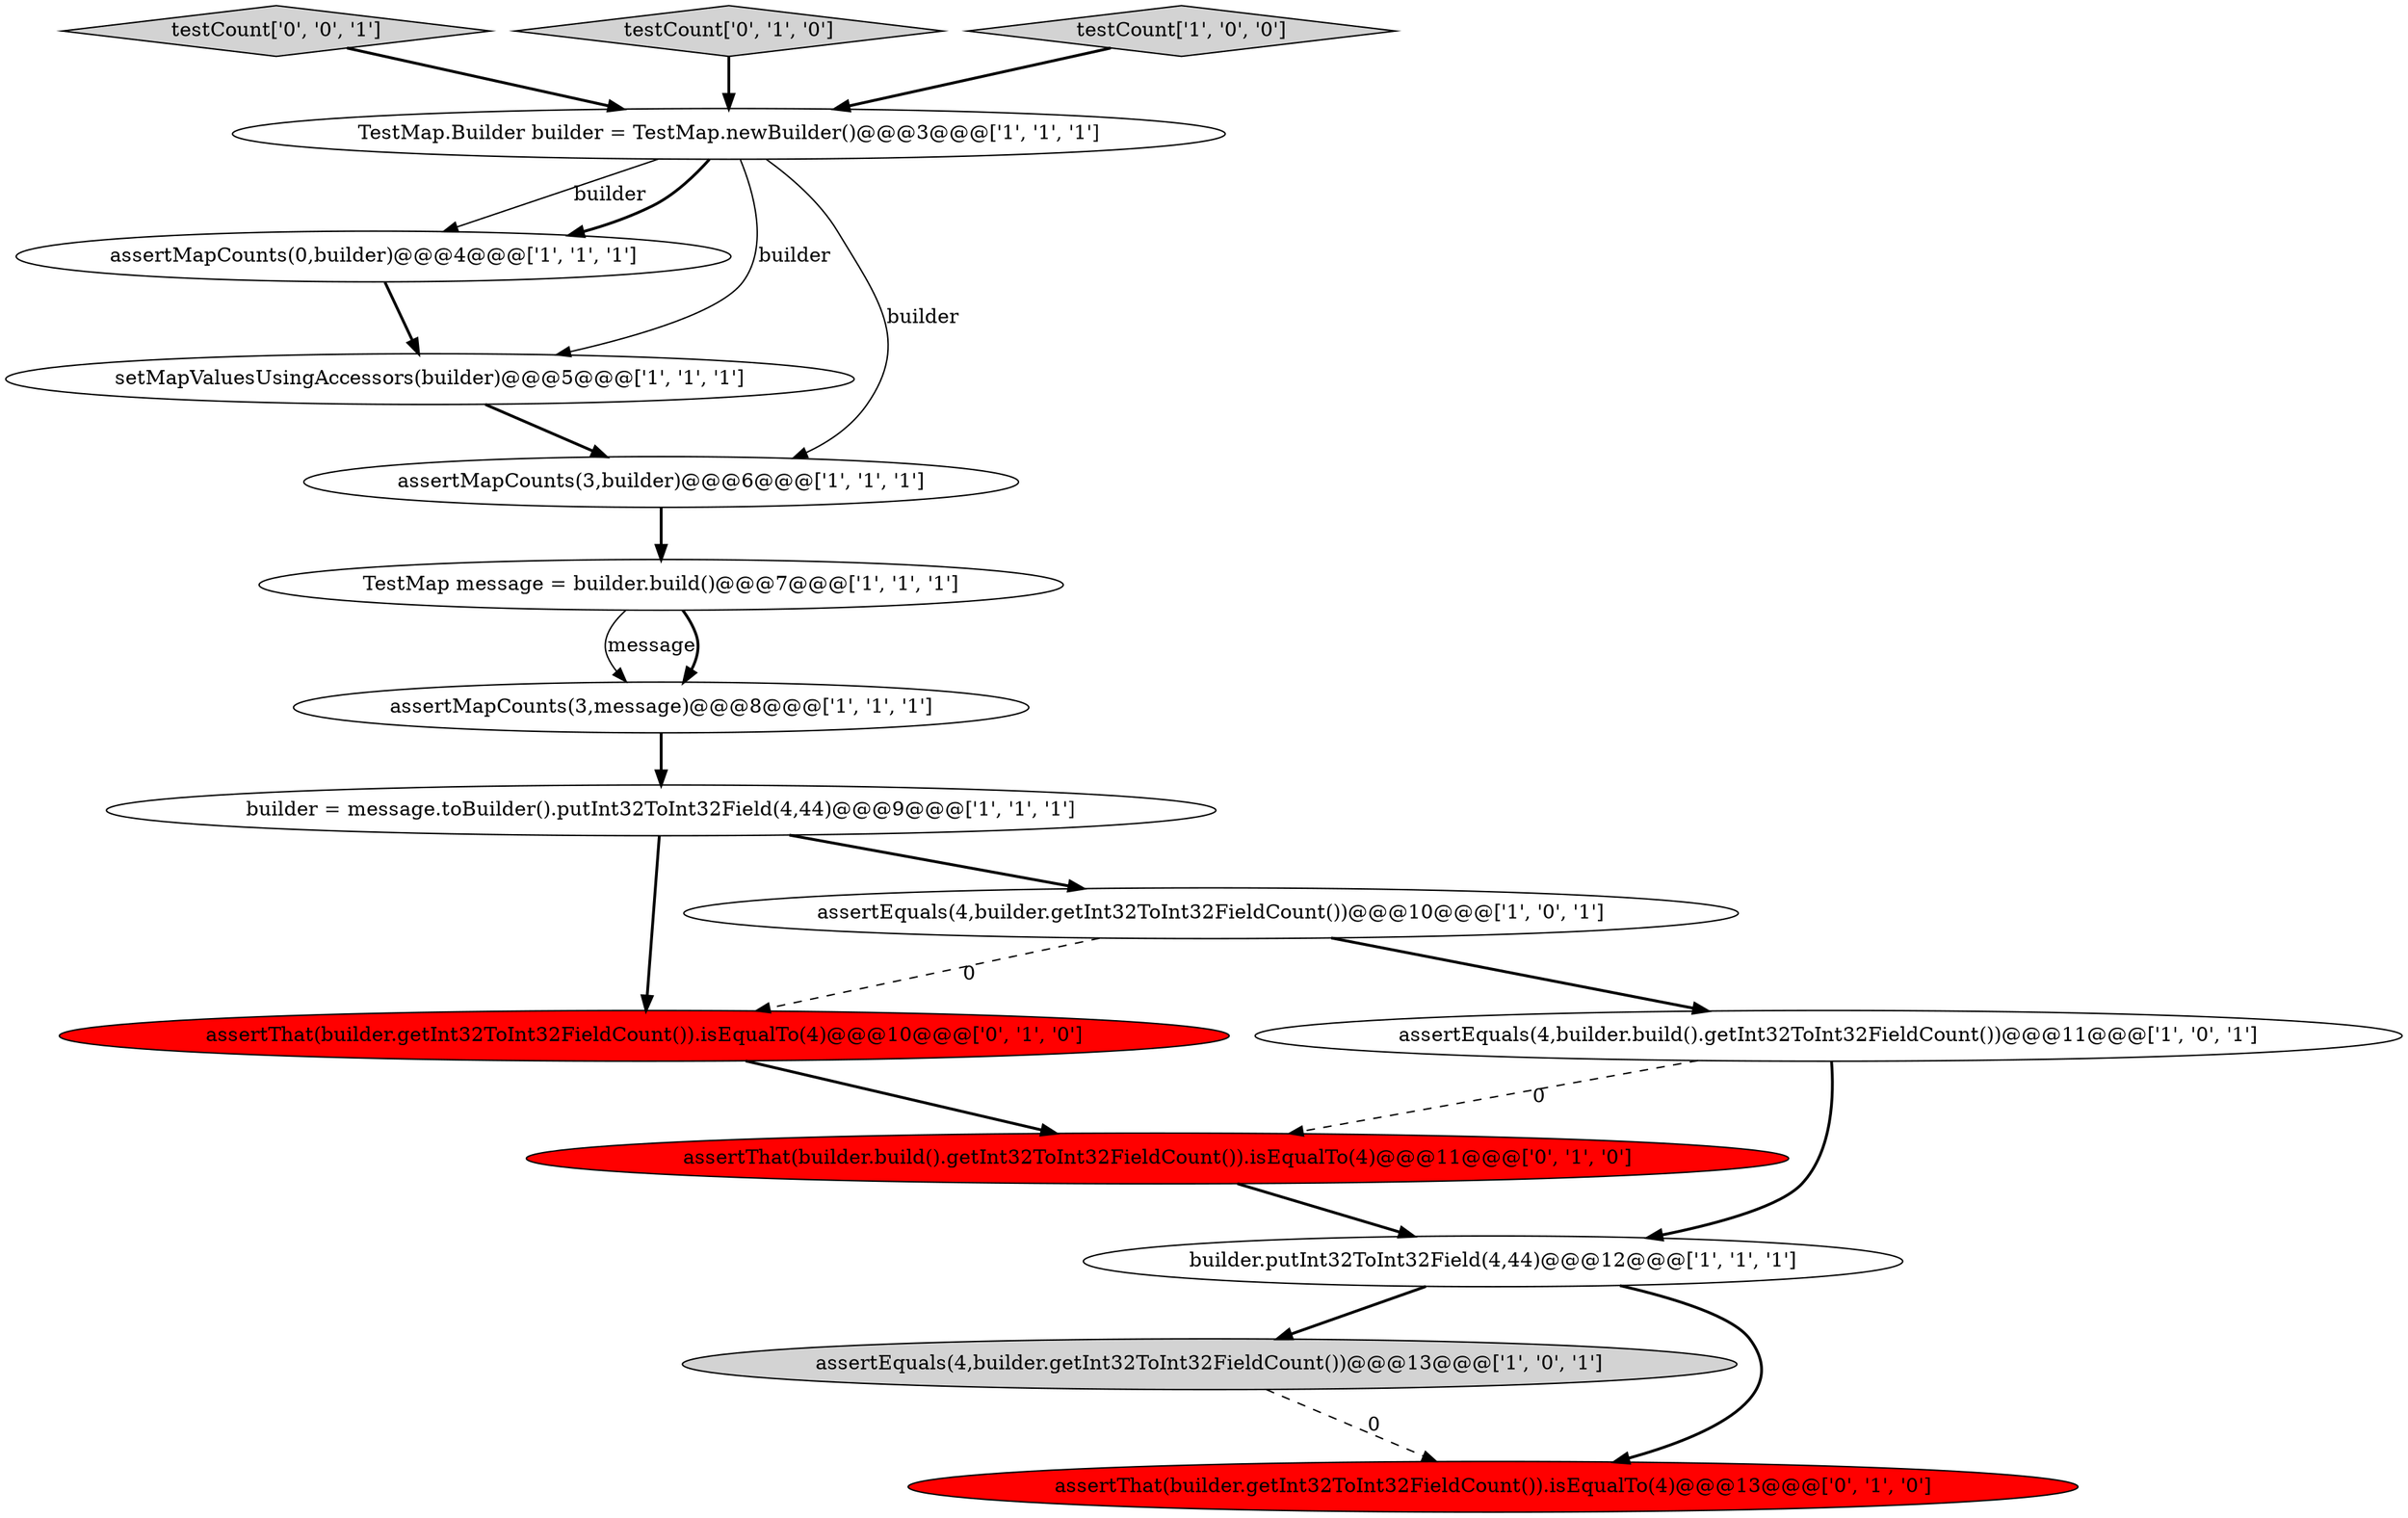 digraph {
11 [style = filled, label = "assertMapCounts(3,message)@@@8@@@['1', '1', '1']", fillcolor = white, shape = ellipse image = "AAA0AAABBB1BBB"];
4 [style = filled, label = "assertMapCounts(0,builder)@@@4@@@['1', '1', '1']", fillcolor = white, shape = ellipse image = "AAA0AAABBB1BBB"];
9 [style = filled, label = "assertEquals(4,builder.build().getInt32ToInt32FieldCount())@@@11@@@['1', '0', '1']", fillcolor = white, shape = ellipse image = "AAA0AAABBB1BBB"];
14 [style = filled, label = "assertThat(builder.build().getInt32ToInt32FieldCount()).isEqualTo(4)@@@11@@@['0', '1', '0']", fillcolor = red, shape = ellipse image = "AAA1AAABBB2BBB"];
16 [style = filled, label = "testCount['0', '0', '1']", fillcolor = lightgray, shape = diamond image = "AAA0AAABBB3BBB"];
7 [style = filled, label = "builder.putInt32ToInt32Field(4,44)@@@12@@@['1', '1', '1']", fillcolor = white, shape = ellipse image = "AAA0AAABBB1BBB"];
13 [style = filled, label = "assertThat(builder.getInt32ToInt32FieldCount()).isEqualTo(4)@@@10@@@['0', '1', '0']", fillcolor = red, shape = ellipse image = "AAA1AAABBB2BBB"];
3 [style = filled, label = "TestMap.Builder builder = TestMap.newBuilder()@@@3@@@['1', '1', '1']", fillcolor = white, shape = ellipse image = "AAA0AAABBB1BBB"];
5 [style = filled, label = "assertEquals(4,builder.getInt32ToInt32FieldCount())@@@10@@@['1', '0', '1']", fillcolor = white, shape = ellipse image = "AAA0AAABBB1BBB"];
2 [style = filled, label = "builder = message.toBuilder().putInt32ToInt32Field(4,44)@@@9@@@['1', '1', '1']", fillcolor = white, shape = ellipse image = "AAA0AAABBB1BBB"];
6 [style = filled, label = "assertEquals(4,builder.getInt32ToInt32FieldCount())@@@13@@@['1', '0', '1']", fillcolor = lightgray, shape = ellipse image = "AAA0AAABBB1BBB"];
12 [style = filled, label = "assertThat(builder.getInt32ToInt32FieldCount()).isEqualTo(4)@@@13@@@['0', '1', '0']", fillcolor = red, shape = ellipse image = "AAA1AAABBB2BBB"];
15 [style = filled, label = "testCount['0', '1', '0']", fillcolor = lightgray, shape = diamond image = "AAA0AAABBB2BBB"];
10 [style = filled, label = "assertMapCounts(3,builder)@@@6@@@['1', '1', '1']", fillcolor = white, shape = ellipse image = "AAA0AAABBB1BBB"];
8 [style = filled, label = "testCount['1', '0', '0']", fillcolor = lightgray, shape = diamond image = "AAA0AAABBB1BBB"];
1 [style = filled, label = "setMapValuesUsingAccessors(builder)@@@5@@@['1', '1', '1']", fillcolor = white, shape = ellipse image = "AAA0AAABBB1BBB"];
0 [style = filled, label = "TestMap message = builder.build()@@@7@@@['1', '1', '1']", fillcolor = white, shape = ellipse image = "AAA0AAABBB1BBB"];
5->13 [style = dashed, label="0"];
16->3 [style = bold, label=""];
0->11 [style = solid, label="message"];
5->9 [style = bold, label=""];
7->12 [style = bold, label=""];
3->4 [style = solid, label="builder"];
8->3 [style = bold, label=""];
0->11 [style = bold, label=""];
9->7 [style = bold, label=""];
15->3 [style = bold, label=""];
3->4 [style = bold, label=""];
11->2 [style = bold, label=""];
14->7 [style = bold, label=""];
2->13 [style = bold, label=""];
6->12 [style = dashed, label="0"];
9->14 [style = dashed, label="0"];
3->10 [style = solid, label="builder"];
10->0 [style = bold, label=""];
7->6 [style = bold, label=""];
4->1 [style = bold, label=""];
1->10 [style = bold, label=""];
3->1 [style = solid, label="builder"];
13->14 [style = bold, label=""];
2->5 [style = bold, label=""];
}
